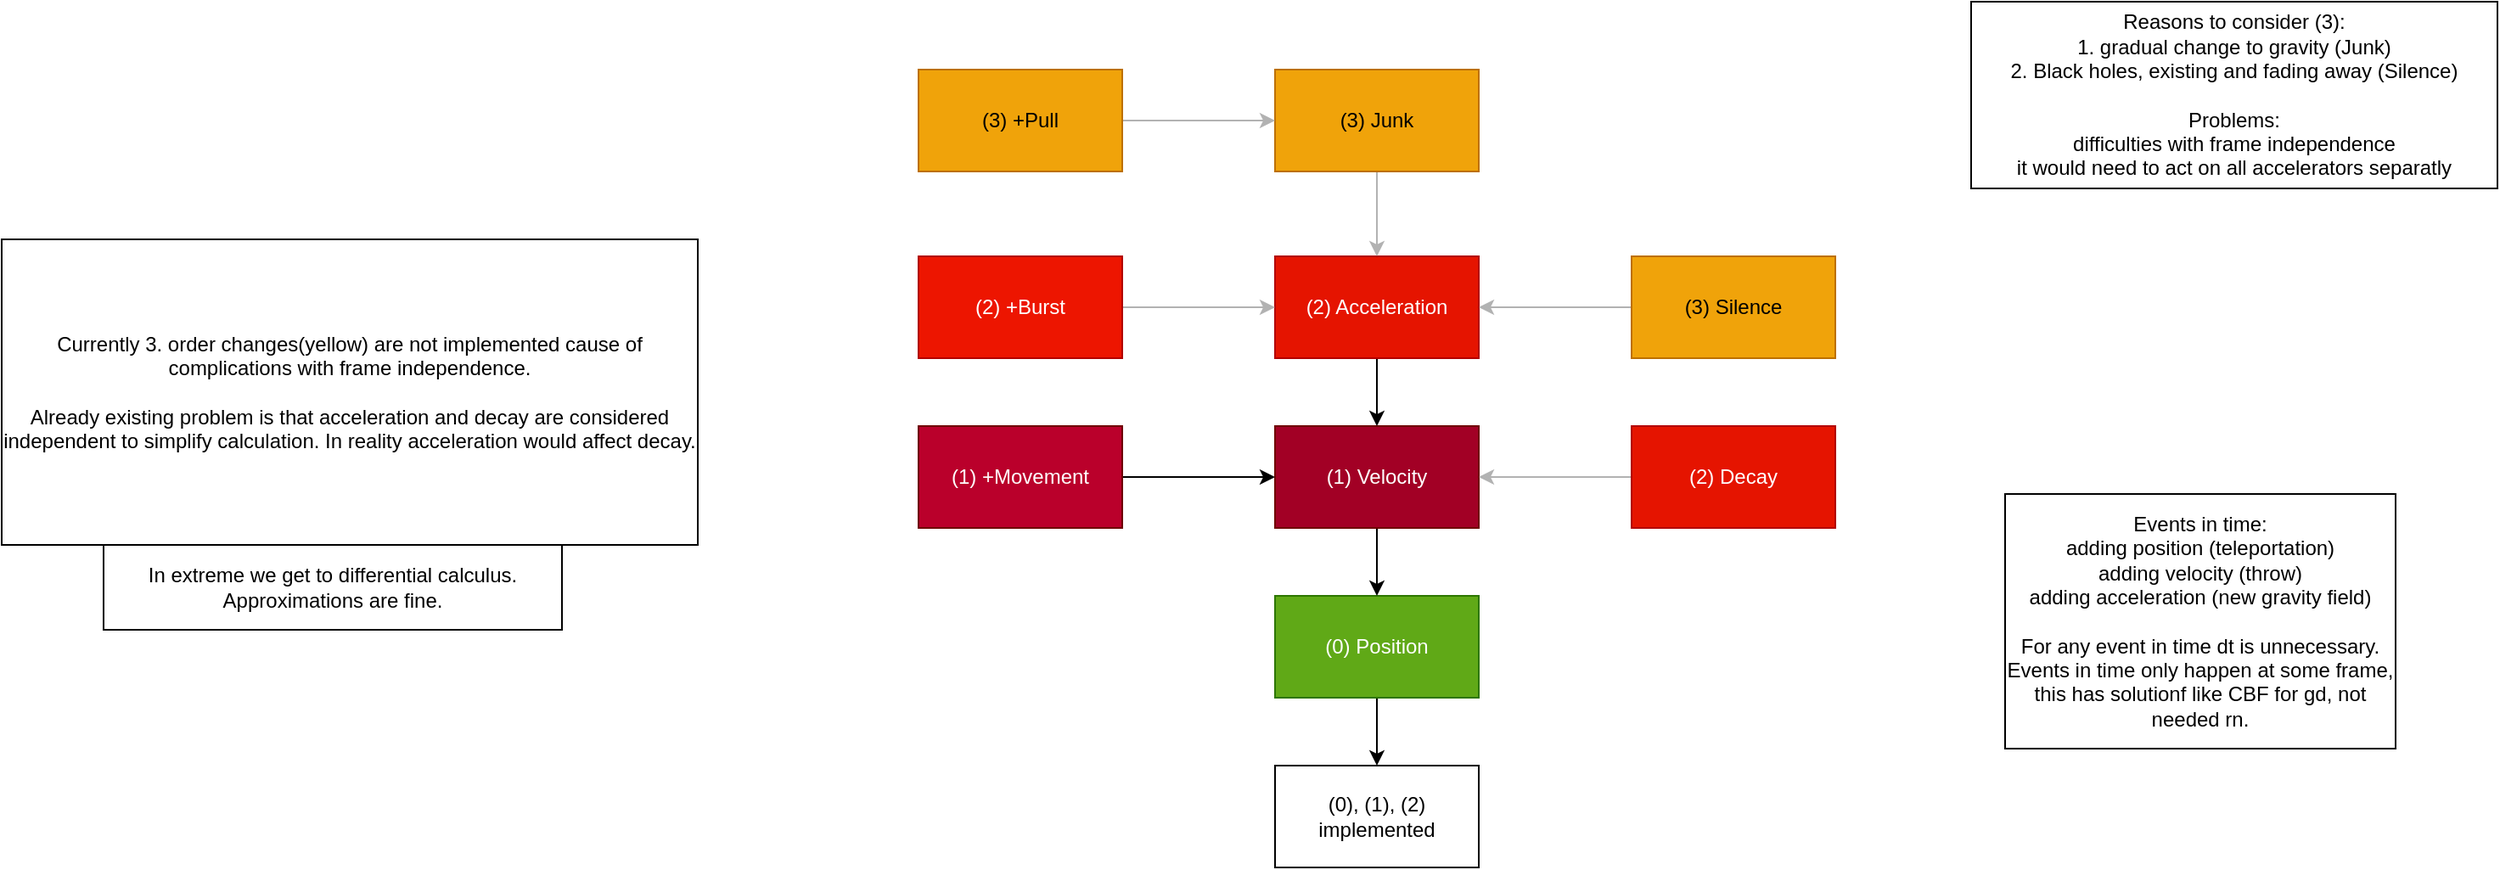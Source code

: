 <mxfile version="15.5.4" type="embed"><diagram id="30VscKR8kbTcILaUQPa2" name="Page-1"><mxGraphModel dx="1614" dy="1442" grid="1" gridSize="10" guides="1" tooltips="1" connect="1" arrows="1" fold="1" page="1" pageScale="1" pageWidth="850" pageHeight="1100" math="0" shadow="0"><root><mxCell id="0"/><mxCell id="1" parent="0"/><mxCell id="24" style="edgeStyle=orthogonalEdgeStyle;rounded=0;orthogonalLoop=1;jettySize=auto;html=1;" edge="1" parent="1" source="2" target="23"><mxGeometry relative="1" as="geometry"/></mxCell><mxCell id="2" value="(0) Position" style="rounded=0;whiteSpace=wrap;html=1;fillColor=#60a917;fontColor=#ffffff;strokeColor=#2D7600;" parent="1" vertex="1"><mxGeometry x="340" y="260" width="120" height="60" as="geometry"/></mxCell><mxCell id="6" style="edgeStyle=orthogonalEdgeStyle;rounded=0;orthogonalLoop=1;jettySize=auto;html=1;" parent="1" source="3" target="2" edge="1"><mxGeometry relative="1" as="geometry"/></mxCell><mxCell id="3" value="(1) Velocity" style="rounded=0;whiteSpace=wrap;html=1;fillColor=#a20025;fontColor=#ffffff;strokeColor=#6F0000;" parent="1" vertex="1"><mxGeometry x="340" y="160" width="120" height="60" as="geometry"/></mxCell><mxCell id="5" style="edgeStyle=orthogonalEdgeStyle;rounded=0;orthogonalLoop=1;jettySize=auto;html=1;" parent="1" source="4" target="3" edge="1"><mxGeometry relative="1" as="geometry"/></mxCell><mxCell id="4" value="(1) +Movement" style="rounded=0;whiteSpace=wrap;html=1;fillColor=#BA002B;fontColor=#ffffff;strokeColor=#6F0000;" parent="1" vertex="1"><mxGeometry x="130" y="160" width="120" height="60" as="geometry"/></mxCell><mxCell id="8" style="edgeStyle=orthogonalEdgeStyle;rounded=0;orthogonalLoop=1;jettySize=auto;html=1;" parent="1" source="7" target="3" edge="1"><mxGeometry relative="1" as="geometry"/></mxCell><mxCell id="7" value="(2) Acceleration" style="rounded=0;whiteSpace=wrap;html=1;fillColor=#e51400;fontColor=#ffffff;strokeColor=#B20000;" parent="1" vertex="1"><mxGeometry x="340" y="60" width="120" height="60" as="geometry"/></mxCell><mxCell id="10" style="edgeStyle=orthogonalEdgeStyle;rounded=0;orthogonalLoop=1;jettySize=auto;html=1;fillColor=#e51400;strokeColor=#B2B2B2;" parent="1" source="9" target="7" edge="1"><mxGeometry relative="1" as="geometry"/></mxCell><mxCell id="9" value="(2) +Burst" style="rounded=0;whiteSpace=wrap;html=1;fillColor=#ED1500;fontColor=#ffffff;strokeColor=#B20000;" parent="1" vertex="1"><mxGeometry x="130" y="60" width="120" height="60" as="geometry"/></mxCell><mxCell id="12" style="edgeStyle=orthogonalEdgeStyle;rounded=0;orthogonalLoop=1;jettySize=auto;html=1;strokeColor=#B2B2B2;" parent="1" source="11" target="3" edge="1"><mxGeometry relative="1" as="geometry"/></mxCell><mxCell id="11" value="(2) Decay" style="rounded=0;whiteSpace=wrap;html=1;fillColor=#e51400;fontColor=#ffffff;strokeColor=#B20000;" parent="1" vertex="1"><mxGeometry x="550" y="160" width="120" height="60" as="geometry"/></mxCell><mxCell id="14" style="edgeStyle=orthogonalEdgeStyle;rounded=0;orthogonalLoop=1;jettySize=auto;html=1;strokeColor=#B2B2B2;" parent="1" source="13" target="7" edge="1"><mxGeometry relative="1" as="geometry"/></mxCell><mxCell id="13" value="(3) Junk" style="rounded=0;whiteSpace=wrap;html=1;fillColor=#f0a30a;fontColor=#000000;strokeColor=#BD7000;" parent="1" vertex="1"><mxGeometry x="340" y="-50" width="120" height="60" as="geometry"/></mxCell><mxCell id="16" style="edgeStyle=orthogonalEdgeStyle;rounded=0;orthogonalLoop=1;jettySize=auto;html=1;strokeColor=#B2B2B2;" parent="1" source="15" target="13" edge="1"><mxGeometry relative="1" as="geometry"/></mxCell><mxCell id="15" value="(3) +Pull" style="rounded=0;whiteSpace=wrap;html=1;fillColor=#f0a30a;fontColor=#000000;strokeColor=#BD7000;" parent="1" vertex="1"><mxGeometry x="130" y="-50" width="120" height="60" as="geometry"/></mxCell><mxCell id="18" style="edgeStyle=orthogonalEdgeStyle;rounded=0;orthogonalLoop=1;jettySize=auto;html=1;entryX=1;entryY=0.5;entryDx=0;entryDy=0;strokeColor=#B2B2B2;" parent="1" source="17" target="7" edge="1"><mxGeometry relative="1" as="geometry"/></mxCell><mxCell id="17" value="(3) Silence" style="rounded=0;whiteSpace=wrap;html=1;fillColor=#f0a30a;fontColor=#000000;strokeColor=#BD7000;" parent="1" vertex="1"><mxGeometry x="550" y="60" width="120" height="60" as="geometry"/></mxCell><mxCell id="19" value="Currently 3. order changes(yellow) are not implemented cause of complications with frame independence.&lt;br&gt;&lt;br&gt;Already existing problem is that acceleration and decay are considered independent to simplify calculation. In reality acceleration would affect decay." style="rounded=0;whiteSpace=wrap;html=1;" parent="1" vertex="1"><mxGeometry x="-410" y="50" width="410" height="180" as="geometry"/></mxCell><mxCell id="20" value="Reasons to consider (3):&lt;br&gt;1. gradual change to gravity (Junk)&lt;br&gt;2. Black holes, existing and fading away (Silence)&lt;br&gt;&lt;br&gt;Problems:&lt;br&gt;difficulties with frame independence&lt;br&gt;it would need to act on all accelerators separatly" style="rounded=0;whiteSpace=wrap;html=1;" parent="1" vertex="1"><mxGeometry x="750" y="-90" width="310" height="110" as="geometry"/></mxCell><mxCell id="21" value="Events in time:&lt;br&gt;adding position (teleportation)&lt;br&gt;adding velocity (throw)&lt;br&gt;adding acceleration (new gravity field)&lt;br&gt;&lt;br&gt;For any event in time dt is unnecessary.&lt;br&gt;Events in time only happen at some frame, this has solutionf like CBF for gd, not needed rn." style="rounded=0;whiteSpace=wrap;html=1;" parent="1" vertex="1"><mxGeometry x="770" y="200" width="230" height="150" as="geometry"/></mxCell><mxCell id="22" value="In extreme we get to differential calculus. Approximations are fine." style="rounded=0;whiteSpace=wrap;html=1;" parent="1" vertex="1"><mxGeometry x="-350" y="230" width="270" height="50" as="geometry"/></mxCell><mxCell id="23" value="(0), (1), (2) implemented" style="rounded=0;whiteSpace=wrap;html=1;" vertex="1" parent="1"><mxGeometry x="340" y="360" width="120" height="60" as="geometry"/></mxCell></root></mxGraphModel></diagram></mxfile>